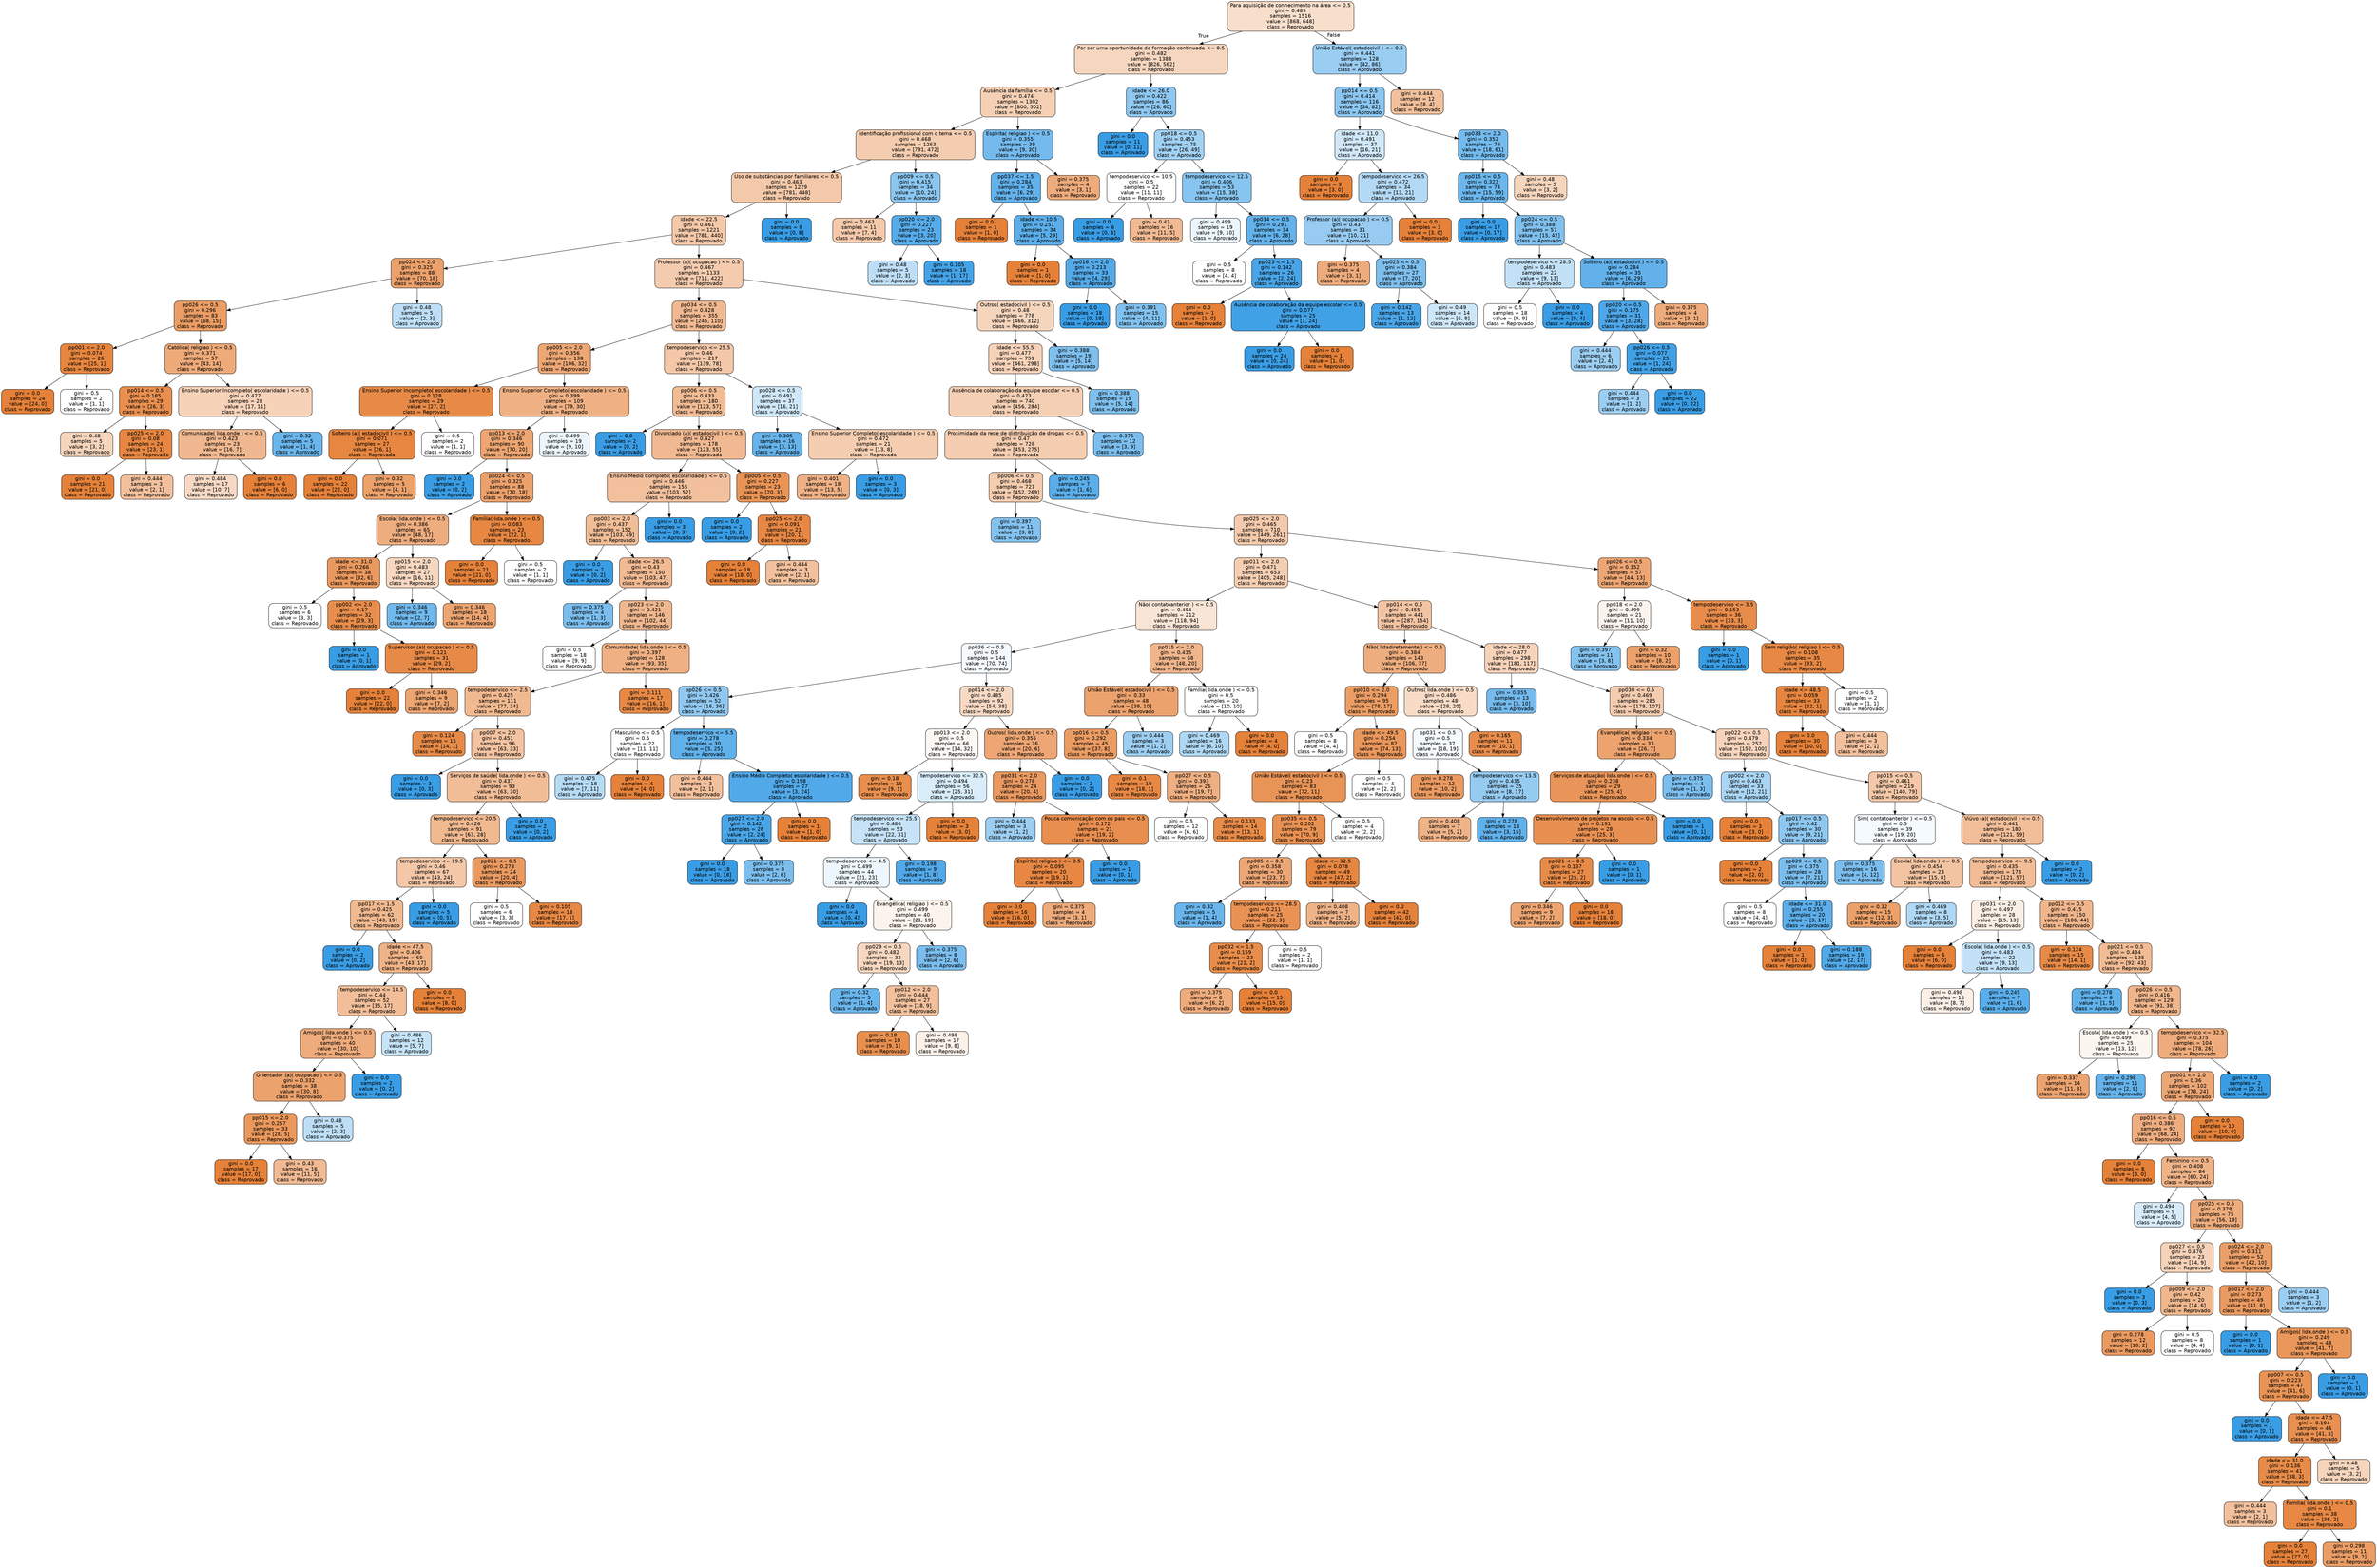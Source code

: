digraph Tree {
node [shape=box, style="filled, rounded", color="black", fontname=helvetica] ;
edge [fontname=helvetica] ;
0 [label="Para aquisição de conhecimento na área <= 0.5\ngini = 0.489\nsamples = 1516\nvalue = [868, 648]\nclass = Reprovado", fillcolor="#e5813941"] ;
1 [label="Por ser uma oportunidade de formação continuada <= 0.5\ngini = 0.482\nsamples = 1388\nvalue = [826, 562]\nclass = Reprovado", fillcolor="#e5813952"] ;
0 -> 1 [labeldistance=2.5, labelangle=45, headlabel="True"] ;
2 [label="Ausência da família <= 0.5\ngini = 0.474\nsamples = 1302\nvalue = [800, 502]\nclass = Reprovado", fillcolor="#e581395f"] ;
1 -> 2 ;
3 [label="Identificação profissional com o tema <= 0.5\ngini = 0.468\nsamples = 1263\nvalue = [791, 472]\nclass = Reprovado", fillcolor="#e5813967"] ;
2 -> 3 ;
4 [label="Uso de substâncias por familiares <= 0.5\ngini = 0.463\nsamples = 1229\nvalue = [781, 448]\nclass = Reprovado", fillcolor="#e581396d"] ;
3 -> 4 ;
5 [label="idade <= 22.5\ngini = 0.461\nsamples = 1221\nvalue = [781, 440]\nclass = Reprovado", fillcolor="#e581396f"] ;
4 -> 5 ;
6 [label="pp024 <= 2.0\ngini = 0.325\nsamples = 88\nvalue = [70, 18]\nclass = Reprovado", fillcolor="#e58139bd"] ;
5 -> 6 ;
7 [label="pp026 <= 0.5\ngini = 0.296\nsamples = 83\nvalue = [68, 15]\nclass = Reprovado", fillcolor="#e58139c7"] ;
6 -> 7 ;
8 [label="pp001 <= 2.0\ngini = 0.074\nsamples = 26\nvalue = [25, 1]\nclass = Reprovado", fillcolor="#e58139f5"] ;
7 -> 8 ;
9 [label="gini = 0.0\nsamples = 24\nvalue = [24, 0]\nclass = Reprovado", fillcolor="#e58139ff"] ;
8 -> 9 ;
10 [label="gini = 0.5\nsamples = 2\nvalue = [1, 1]\nclass = Reprovado", fillcolor="#e5813900"] ;
8 -> 10 ;
11 [label="Católica( religiao ) <= 0.5\ngini = 0.371\nsamples = 57\nvalue = [43, 14]\nclass = Reprovado", fillcolor="#e58139ac"] ;
7 -> 11 ;
12 [label="pp014 <= 0.5\ngini = 0.185\nsamples = 29\nvalue = [26, 3]\nclass = Reprovado", fillcolor="#e58139e2"] ;
11 -> 12 ;
13 [label="gini = 0.48\nsamples = 5\nvalue = [3, 2]\nclass = Reprovado", fillcolor="#e5813955"] ;
12 -> 13 ;
14 [label="pp025 <= 2.0\ngini = 0.08\nsamples = 24\nvalue = [23, 1]\nclass = Reprovado", fillcolor="#e58139f4"] ;
12 -> 14 ;
15 [label="gini = 0.0\nsamples = 21\nvalue = [21, 0]\nclass = Reprovado", fillcolor="#e58139ff"] ;
14 -> 15 ;
16 [label="gini = 0.444\nsamples = 3\nvalue = [2, 1]\nclass = Reprovado", fillcolor="#e581397f"] ;
14 -> 16 ;
17 [label="Ensino Superior Incompleto( escolaridade ) <= 0.5\ngini = 0.477\nsamples = 28\nvalue = [17, 11]\nclass = Reprovado", fillcolor="#e581395a"] ;
11 -> 17 ;
18 [label="Comunidade( lida.onde ) <= 0.5\ngini = 0.423\nsamples = 23\nvalue = [16, 7]\nclass = Reprovado", fillcolor="#e581398f"] ;
17 -> 18 ;
19 [label="gini = 0.484\nsamples = 17\nvalue = [10, 7]\nclass = Reprovado", fillcolor="#e581394d"] ;
18 -> 19 ;
20 [label="gini = 0.0\nsamples = 6\nvalue = [6, 0]\nclass = Reprovado", fillcolor="#e58139ff"] ;
18 -> 20 ;
21 [label="gini = 0.32\nsamples = 5\nvalue = [1, 4]\nclass = Aprovado", fillcolor="#399de5bf"] ;
17 -> 21 ;
22 [label="gini = 0.48\nsamples = 5\nvalue = [2, 3]\nclass = Aprovado", fillcolor="#399de555"] ;
6 -> 22 ;
23 [label="Professor (a)( ocupacao ) <= 0.5\ngini = 0.467\nsamples = 1133\nvalue = [711, 422]\nclass = Reprovado", fillcolor="#e5813968"] ;
5 -> 23 ;
24 [label="pp034 <= 0.5\ngini = 0.428\nsamples = 355\nvalue = [245, 110]\nclass = Reprovado", fillcolor="#e581398d"] ;
23 -> 24 ;
25 [label="pp005 <= 2.0\ngini = 0.356\nsamples = 138\nvalue = [106, 32]\nclass = Reprovado", fillcolor="#e58139b2"] ;
24 -> 25 ;
26 [label="Ensino Superior Incompleto( escolaridade ) <= 0.5\ngini = 0.128\nsamples = 29\nvalue = [27, 2]\nclass = Reprovado", fillcolor="#e58139ec"] ;
25 -> 26 ;
27 [label="Solteiro (a)( estadocivil ) <= 0.5\ngini = 0.071\nsamples = 27\nvalue = [26, 1]\nclass = Reprovado", fillcolor="#e58139f5"] ;
26 -> 27 ;
28 [label="gini = 0.0\nsamples = 22\nvalue = [22, 0]\nclass = Reprovado", fillcolor="#e58139ff"] ;
27 -> 28 ;
29 [label="gini = 0.32\nsamples = 5\nvalue = [4, 1]\nclass = Reprovado", fillcolor="#e58139bf"] ;
27 -> 29 ;
30 [label="gini = 0.5\nsamples = 2\nvalue = [1, 1]\nclass = Reprovado", fillcolor="#e5813900"] ;
26 -> 30 ;
31 [label="Ensino Superior Completo( escolaridade ) <= 0.5\ngini = 0.399\nsamples = 109\nvalue = [79, 30]\nclass = Reprovado", fillcolor="#e581399e"] ;
25 -> 31 ;
32 [label="pp013 <= 2.0\ngini = 0.346\nsamples = 90\nvalue = [70, 20]\nclass = Reprovado", fillcolor="#e58139b6"] ;
31 -> 32 ;
33 [label="gini = 0.0\nsamples = 2\nvalue = [0, 2]\nclass = Aprovado", fillcolor="#399de5ff"] ;
32 -> 33 ;
34 [label="pp024 <= 0.5\ngini = 0.325\nsamples = 88\nvalue = [70, 18]\nclass = Reprovado", fillcolor="#e58139bd"] ;
32 -> 34 ;
35 [label="Escola( lida.onde ) <= 0.5\ngini = 0.386\nsamples = 65\nvalue = [48, 17]\nclass = Reprovado", fillcolor="#e58139a5"] ;
34 -> 35 ;
36 [label="idade <= 31.0\ngini = 0.266\nsamples = 38\nvalue = [32, 6]\nclass = Reprovado", fillcolor="#e58139cf"] ;
35 -> 36 ;
37 [label="gini = 0.5\nsamples = 6\nvalue = [3, 3]\nclass = Reprovado", fillcolor="#e5813900"] ;
36 -> 37 ;
38 [label="pp002 <= 2.0\ngini = 0.17\nsamples = 32\nvalue = [29, 3]\nclass = Reprovado", fillcolor="#e58139e5"] ;
36 -> 38 ;
39 [label="gini = 0.0\nsamples = 1\nvalue = [0, 1]\nclass = Aprovado", fillcolor="#399de5ff"] ;
38 -> 39 ;
40 [label="Supervisor (a)( ocupacao ) <= 0.5\ngini = 0.121\nsamples = 31\nvalue = [29, 2]\nclass = Reprovado", fillcolor="#e58139ed"] ;
38 -> 40 ;
41 [label="gini = 0.0\nsamples = 22\nvalue = [22, 0]\nclass = Reprovado", fillcolor="#e58139ff"] ;
40 -> 41 ;
42 [label="gini = 0.346\nsamples = 9\nvalue = [7, 2]\nclass = Reprovado", fillcolor="#e58139b6"] ;
40 -> 42 ;
43 [label="pp015 <= 2.0\ngini = 0.483\nsamples = 27\nvalue = [16, 11]\nclass = Reprovado", fillcolor="#e5813950"] ;
35 -> 43 ;
44 [label="gini = 0.346\nsamples = 9\nvalue = [2, 7]\nclass = Aprovado", fillcolor="#399de5b6"] ;
43 -> 44 ;
45 [label="gini = 0.346\nsamples = 18\nvalue = [14, 4]\nclass = Reprovado", fillcolor="#e58139b6"] ;
43 -> 45 ;
46 [label="Família( lida.onde ) <= 0.5\ngini = 0.083\nsamples = 23\nvalue = [22, 1]\nclass = Reprovado", fillcolor="#e58139f3"] ;
34 -> 46 ;
47 [label="gini = 0.0\nsamples = 21\nvalue = [21, 0]\nclass = Reprovado", fillcolor="#e58139ff"] ;
46 -> 47 ;
48 [label="gini = 0.5\nsamples = 2\nvalue = [1, 1]\nclass = Reprovado", fillcolor="#e5813900"] ;
46 -> 48 ;
49 [label="gini = 0.499\nsamples = 19\nvalue = [9, 10]\nclass = Aprovado", fillcolor="#399de519"] ;
31 -> 49 ;
50 [label="tempodeservico <= 25.5\ngini = 0.46\nsamples = 217\nvalue = [139, 78]\nclass = Reprovado", fillcolor="#e5813970"] ;
24 -> 50 ;
51 [label="pp006 <= 0.5\ngini = 0.433\nsamples = 180\nvalue = [123, 57]\nclass = Reprovado", fillcolor="#e5813989"] ;
50 -> 51 ;
52 [label="gini = 0.0\nsamples = 2\nvalue = [0, 2]\nclass = Aprovado", fillcolor="#399de5ff"] ;
51 -> 52 ;
53 [label="Divorciado (a)( estadocivil ) <= 0.5\ngini = 0.427\nsamples = 178\nvalue = [123, 55]\nclass = Reprovado", fillcolor="#e581398d"] ;
51 -> 53 ;
54 [label="Ensino Médio Completo( escolaridade ) <= 0.5\ngini = 0.446\nsamples = 155\nvalue = [103, 52]\nclass = Reprovado", fillcolor="#e581397e"] ;
53 -> 54 ;
55 [label="pp003 <= 2.0\ngini = 0.437\nsamples = 152\nvalue = [103, 49]\nclass = Reprovado", fillcolor="#e5813986"] ;
54 -> 55 ;
56 [label="gini = 0.0\nsamples = 2\nvalue = [0, 2]\nclass = Aprovado", fillcolor="#399de5ff"] ;
55 -> 56 ;
57 [label="idade <= 26.5\ngini = 0.43\nsamples = 150\nvalue = [103, 47]\nclass = Reprovado", fillcolor="#e581398b"] ;
55 -> 57 ;
58 [label="gini = 0.375\nsamples = 4\nvalue = [1, 3]\nclass = Aprovado", fillcolor="#399de5aa"] ;
57 -> 58 ;
59 [label="pp023 <= 2.0\ngini = 0.421\nsamples = 146\nvalue = [102, 44]\nclass = Reprovado", fillcolor="#e5813991"] ;
57 -> 59 ;
60 [label="gini = 0.5\nsamples = 18\nvalue = [9, 9]\nclass = Reprovado", fillcolor="#e5813900"] ;
59 -> 60 ;
61 [label="Comunidade( lida.onde ) <= 0.5\ngini = 0.397\nsamples = 128\nvalue = [93, 35]\nclass = Reprovado", fillcolor="#e581399f"] ;
59 -> 61 ;
62 [label="tempodeservico <= 2.5\ngini = 0.425\nsamples = 111\nvalue = [77, 34]\nclass = Reprovado", fillcolor="#e581398e"] ;
61 -> 62 ;
63 [label="gini = 0.124\nsamples = 15\nvalue = [14, 1]\nclass = Reprovado", fillcolor="#e58139ed"] ;
62 -> 63 ;
64 [label="pp007 <= 2.0\ngini = 0.451\nsamples = 96\nvalue = [63, 33]\nclass = Reprovado", fillcolor="#e5813979"] ;
62 -> 64 ;
65 [label="gini = 0.0\nsamples = 3\nvalue = [0, 3]\nclass = Aprovado", fillcolor="#399de5ff"] ;
64 -> 65 ;
66 [label="Serviços de saúde( lida.onde ) <= 0.5\ngini = 0.437\nsamples = 93\nvalue = [63, 30]\nclass = Reprovado", fillcolor="#e5813986"] ;
64 -> 66 ;
67 [label="tempodeservico <= 20.5\ngini = 0.426\nsamples = 91\nvalue = [63, 28]\nclass = Reprovado", fillcolor="#e581398e"] ;
66 -> 67 ;
68 [label="tempodeservico <= 19.5\ngini = 0.46\nsamples = 67\nvalue = [43, 24]\nclass = Reprovado", fillcolor="#e5813971"] ;
67 -> 68 ;
69 [label="pp017 <= 1.5\ngini = 0.425\nsamples = 62\nvalue = [43, 19]\nclass = Reprovado", fillcolor="#e581398e"] ;
68 -> 69 ;
70 [label="gini = 0.0\nsamples = 2\nvalue = [0, 2]\nclass = Aprovado", fillcolor="#399de5ff"] ;
69 -> 70 ;
71 [label="idade <= 47.5\ngini = 0.406\nsamples = 60\nvalue = [43, 17]\nclass = Reprovado", fillcolor="#e581399a"] ;
69 -> 71 ;
72 [label="tempodeservico <= 14.5\ngini = 0.44\nsamples = 52\nvalue = [35, 17]\nclass = Reprovado", fillcolor="#e5813983"] ;
71 -> 72 ;
73 [label="Amigos( lida.onde ) <= 0.5\ngini = 0.375\nsamples = 40\nvalue = [30, 10]\nclass = Reprovado", fillcolor="#e58139aa"] ;
72 -> 73 ;
74 [label="Orientador (a)( ocupacao ) <= 0.5\ngini = 0.332\nsamples = 38\nvalue = [30, 8]\nclass = Reprovado", fillcolor="#e58139bb"] ;
73 -> 74 ;
75 [label="pp015 <= 2.0\ngini = 0.257\nsamples = 33\nvalue = [28, 5]\nclass = Reprovado", fillcolor="#e58139d1"] ;
74 -> 75 ;
76 [label="gini = 0.0\nsamples = 17\nvalue = [17, 0]\nclass = Reprovado", fillcolor="#e58139ff"] ;
75 -> 76 ;
77 [label="gini = 0.43\nsamples = 16\nvalue = [11, 5]\nclass = Reprovado", fillcolor="#e581398b"] ;
75 -> 77 ;
78 [label="gini = 0.48\nsamples = 5\nvalue = [2, 3]\nclass = Aprovado", fillcolor="#399de555"] ;
74 -> 78 ;
79 [label="gini = 0.0\nsamples = 2\nvalue = [0, 2]\nclass = Aprovado", fillcolor="#399de5ff"] ;
73 -> 79 ;
80 [label="gini = 0.486\nsamples = 12\nvalue = [5, 7]\nclass = Aprovado", fillcolor="#399de549"] ;
72 -> 80 ;
81 [label="gini = 0.0\nsamples = 8\nvalue = [8, 0]\nclass = Reprovado", fillcolor="#e58139ff"] ;
71 -> 81 ;
82 [label="gini = 0.0\nsamples = 5\nvalue = [0, 5]\nclass = Aprovado", fillcolor="#399de5ff"] ;
68 -> 82 ;
83 [label="pp021 <= 0.5\ngini = 0.278\nsamples = 24\nvalue = [20, 4]\nclass = Reprovado", fillcolor="#e58139cc"] ;
67 -> 83 ;
84 [label="gini = 0.5\nsamples = 6\nvalue = [3, 3]\nclass = Reprovado", fillcolor="#e5813900"] ;
83 -> 84 ;
85 [label="gini = 0.105\nsamples = 18\nvalue = [17, 1]\nclass = Reprovado", fillcolor="#e58139f0"] ;
83 -> 85 ;
86 [label="gini = 0.0\nsamples = 2\nvalue = [0, 2]\nclass = Aprovado", fillcolor="#399de5ff"] ;
66 -> 86 ;
87 [label="gini = 0.111\nsamples = 17\nvalue = [16, 1]\nclass = Reprovado", fillcolor="#e58139ef"] ;
61 -> 87 ;
88 [label="gini = 0.0\nsamples = 3\nvalue = [0, 3]\nclass = Aprovado", fillcolor="#399de5ff"] ;
54 -> 88 ;
89 [label="pp005 <= 0.5\ngini = 0.227\nsamples = 23\nvalue = [20, 3]\nclass = Reprovado", fillcolor="#e58139d9"] ;
53 -> 89 ;
90 [label="gini = 0.0\nsamples = 2\nvalue = [0, 2]\nclass = Aprovado", fillcolor="#399de5ff"] ;
89 -> 90 ;
91 [label="pp025 <= 2.0\ngini = 0.091\nsamples = 21\nvalue = [20, 1]\nclass = Reprovado", fillcolor="#e58139f2"] ;
89 -> 91 ;
92 [label="gini = 0.0\nsamples = 18\nvalue = [18, 0]\nclass = Reprovado", fillcolor="#e58139ff"] ;
91 -> 92 ;
93 [label="gini = 0.444\nsamples = 3\nvalue = [2, 1]\nclass = Reprovado", fillcolor="#e581397f"] ;
91 -> 93 ;
94 [label="pp028 <= 0.5\ngini = 0.491\nsamples = 37\nvalue = [16, 21]\nclass = Aprovado", fillcolor="#399de53d"] ;
50 -> 94 ;
95 [label="gini = 0.305\nsamples = 16\nvalue = [3, 13]\nclass = Aprovado", fillcolor="#399de5c4"] ;
94 -> 95 ;
96 [label="Ensino Superior Completo( escolaridade ) <= 0.5\ngini = 0.472\nsamples = 21\nvalue = [13, 8]\nclass = Reprovado", fillcolor="#e5813962"] ;
94 -> 96 ;
97 [label="gini = 0.401\nsamples = 18\nvalue = [13, 5]\nclass = Reprovado", fillcolor="#e581399d"] ;
96 -> 97 ;
98 [label="gini = 0.0\nsamples = 3\nvalue = [0, 3]\nclass = Aprovado", fillcolor="#399de5ff"] ;
96 -> 98 ;
99 [label="Outros( estadocivil ) <= 0.5\ngini = 0.48\nsamples = 778\nvalue = [466, 312]\nclass = Reprovado", fillcolor="#e5813954"] ;
23 -> 99 ;
100 [label="idade <= 55.5\ngini = 0.477\nsamples = 759\nvalue = [461, 298]\nclass = Reprovado", fillcolor="#e581395a"] ;
99 -> 100 ;
101 [label="Ausência de colaboração da equipe escolar <= 0.5\ngini = 0.473\nsamples = 740\nvalue = [456, 284]\nclass = Reprovado", fillcolor="#e5813960"] ;
100 -> 101 ;
102 [label="Proximidade da rede de distribuição de drogas <= 0.5\ngini = 0.47\nsamples = 728\nvalue = [453, 275]\nclass = Reprovado", fillcolor="#e5813964"] ;
101 -> 102 ;
103 [label="pp006 <= 0.5\ngini = 0.468\nsamples = 721\nvalue = [452, 269]\nclass = Reprovado", fillcolor="#e5813967"] ;
102 -> 103 ;
104 [label="gini = 0.397\nsamples = 11\nvalue = [3, 8]\nclass = Aprovado", fillcolor="#399de59f"] ;
103 -> 104 ;
105 [label="pp025 <= 2.0\ngini = 0.465\nsamples = 710\nvalue = [449, 261]\nclass = Reprovado", fillcolor="#e581396b"] ;
103 -> 105 ;
106 [label="pp011 <= 2.0\ngini = 0.471\nsamples = 653\nvalue = [405, 248]\nclass = Reprovado", fillcolor="#e5813963"] ;
105 -> 106 ;
107 [label="Não( contatoanterior ) <= 0.5\ngini = 0.494\nsamples = 212\nvalue = [118, 94]\nclass = Reprovado", fillcolor="#e5813934"] ;
106 -> 107 ;
108 [label="pp036 <= 0.5\ngini = 0.5\nsamples = 144\nvalue = [70, 74]\nclass = Aprovado", fillcolor="#399de50e"] ;
107 -> 108 ;
109 [label="pp026 <= 0.5\ngini = 0.426\nsamples = 52\nvalue = [16, 36]\nclass = Aprovado", fillcolor="#399de58e"] ;
108 -> 109 ;
110 [label="Masculino <= 0.5\ngini = 0.5\nsamples = 22\nvalue = [11, 11]\nclass = Reprovado", fillcolor="#e5813900"] ;
109 -> 110 ;
111 [label="gini = 0.475\nsamples = 18\nvalue = [7, 11]\nclass = Aprovado", fillcolor="#399de55d"] ;
110 -> 111 ;
112 [label="gini = 0.0\nsamples = 4\nvalue = [4, 0]\nclass = Reprovado", fillcolor="#e58139ff"] ;
110 -> 112 ;
113 [label="tempodeservico <= 5.5\ngini = 0.278\nsamples = 30\nvalue = [5, 25]\nclass = Aprovado", fillcolor="#399de5cc"] ;
109 -> 113 ;
114 [label="gini = 0.444\nsamples = 3\nvalue = [2, 1]\nclass = Reprovado", fillcolor="#e581397f"] ;
113 -> 114 ;
115 [label="Ensino Médio Completo( escolaridade ) <= 0.5\ngini = 0.198\nsamples = 27\nvalue = [3, 24]\nclass = Aprovado", fillcolor="#399de5df"] ;
113 -> 115 ;
116 [label="pp027 <= 2.0\ngini = 0.142\nsamples = 26\nvalue = [2, 24]\nclass = Aprovado", fillcolor="#399de5ea"] ;
115 -> 116 ;
117 [label="gini = 0.0\nsamples = 18\nvalue = [0, 18]\nclass = Aprovado", fillcolor="#399de5ff"] ;
116 -> 117 ;
118 [label="gini = 0.375\nsamples = 8\nvalue = [2, 6]\nclass = Aprovado", fillcolor="#399de5aa"] ;
116 -> 118 ;
119 [label="gini = 0.0\nsamples = 1\nvalue = [1, 0]\nclass = Reprovado", fillcolor="#e58139ff"] ;
115 -> 119 ;
120 [label="pp014 <= 2.0\ngini = 0.485\nsamples = 92\nvalue = [54, 38]\nclass = Reprovado", fillcolor="#e581394c"] ;
108 -> 120 ;
121 [label="pp013 <= 2.0\ngini = 0.5\nsamples = 66\nvalue = [34, 32]\nclass = Reprovado", fillcolor="#e581390f"] ;
120 -> 121 ;
122 [label="gini = 0.18\nsamples = 10\nvalue = [9, 1]\nclass = Reprovado", fillcolor="#e58139e3"] ;
121 -> 122 ;
123 [label="tempodeservico <= 32.5\ngini = 0.494\nsamples = 56\nvalue = [25, 31]\nclass = Aprovado", fillcolor="#399de531"] ;
121 -> 123 ;
124 [label="tempodeservico <= 25.5\ngini = 0.486\nsamples = 53\nvalue = [22, 31]\nclass = Aprovado", fillcolor="#399de54a"] ;
123 -> 124 ;
125 [label="tempodeservico <= 4.5\ngini = 0.499\nsamples = 44\nvalue = [21, 23]\nclass = Aprovado", fillcolor="#399de516"] ;
124 -> 125 ;
126 [label="gini = 0.0\nsamples = 4\nvalue = [0, 4]\nclass = Aprovado", fillcolor="#399de5ff"] ;
125 -> 126 ;
127 [label="Evangélica( religiao ) <= 0.5\ngini = 0.499\nsamples = 40\nvalue = [21, 19]\nclass = Reprovado", fillcolor="#e5813918"] ;
125 -> 127 ;
128 [label="pp029 <= 0.5\ngini = 0.482\nsamples = 32\nvalue = [19, 13]\nclass = Reprovado", fillcolor="#e5813951"] ;
127 -> 128 ;
129 [label="gini = 0.32\nsamples = 5\nvalue = [1, 4]\nclass = Aprovado", fillcolor="#399de5bf"] ;
128 -> 129 ;
130 [label="pp012 <= 2.0\ngini = 0.444\nsamples = 27\nvalue = [18, 9]\nclass = Reprovado", fillcolor="#e581397f"] ;
128 -> 130 ;
131 [label="gini = 0.18\nsamples = 10\nvalue = [9, 1]\nclass = Reprovado", fillcolor="#e58139e3"] ;
130 -> 131 ;
132 [label="gini = 0.498\nsamples = 17\nvalue = [9, 8]\nclass = Reprovado", fillcolor="#e581391c"] ;
130 -> 132 ;
133 [label="gini = 0.375\nsamples = 8\nvalue = [2, 6]\nclass = Aprovado", fillcolor="#399de5aa"] ;
127 -> 133 ;
134 [label="gini = 0.198\nsamples = 9\nvalue = [1, 8]\nclass = Aprovado", fillcolor="#399de5df"] ;
124 -> 134 ;
135 [label="gini = 0.0\nsamples = 3\nvalue = [3, 0]\nclass = Reprovado", fillcolor="#e58139ff"] ;
123 -> 135 ;
136 [label="Outros( lida.onde ) <= 0.5\ngini = 0.355\nsamples = 26\nvalue = [20, 6]\nclass = Reprovado", fillcolor="#e58139b3"] ;
120 -> 136 ;
137 [label="pp031 <= 2.0\ngini = 0.278\nsamples = 24\nvalue = [20, 4]\nclass = Reprovado", fillcolor="#e58139cc"] ;
136 -> 137 ;
138 [label="gini = 0.444\nsamples = 3\nvalue = [1, 2]\nclass = Aprovado", fillcolor="#399de57f"] ;
137 -> 138 ;
139 [label="Pouca comunicação com os pais <= 0.5\ngini = 0.172\nsamples = 21\nvalue = [19, 2]\nclass = Reprovado", fillcolor="#e58139e4"] ;
137 -> 139 ;
140 [label="Espírita( religiao ) <= 0.5\ngini = 0.095\nsamples = 20\nvalue = [19, 1]\nclass = Reprovado", fillcolor="#e58139f2"] ;
139 -> 140 ;
141 [label="gini = 0.0\nsamples = 16\nvalue = [16, 0]\nclass = Reprovado", fillcolor="#e58139ff"] ;
140 -> 141 ;
142 [label="gini = 0.375\nsamples = 4\nvalue = [3, 1]\nclass = Reprovado", fillcolor="#e58139aa"] ;
140 -> 142 ;
143 [label="gini = 0.0\nsamples = 1\nvalue = [0, 1]\nclass = Aprovado", fillcolor="#399de5ff"] ;
139 -> 143 ;
144 [label="gini = 0.0\nsamples = 2\nvalue = [0, 2]\nclass = Aprovado", fillcolor="#399de5ff"] ;
136 -> 144 ;
145 [label="pp015 <= 2.0\ngini = 0.415\nsamples = 68\nvalue = [48, 20]\nclass = Reprovado", fillcolor="#e5813995"] ;
107 -> 145 ;
146 [label="União Estável( estadocivil ) <= 0.5\ngini = 0.33\nsamples = 48\nvalue = [38, 10]\nclass = Reprovado", fillcolor="#e58139bc"] ;
145 -> 146 ;
147 [label="pp016 <= 0.5\ngini = 0.292\nsamples = 45\nvalue = [37, 8]\nclass = Reprovado", fillcolor="#e58139c8"] ;
146 -> 147 ;
148 [label="gini = 0.1\nsamples = 19\nvalue = [18, 1]\nclass = Reprovado", fillcolor="#e58139f1"] ;
147 -> 148 ;
149 [label="pp027 <= 0.5\ngini = 0.393\nsamples = 26\nvalue = [19, 7]\nclass = Reprovado", fillcolor="#e58139a1"] ;
147 -> 149 ;
150 [label="gini = 0.5\nsamples = 12\nvalue = [6, 6]\nclass = Reprovado", fillcolor="#e5813900"] ;
149 -> 150 ;
151 [label="gini = 0.133\nsamples = 14\nvalue = [13, 1]\nclass = Reprovado", fillcolor="#e58139eb"] ;
149 -> 151 ;
152 [label="gini = 0.444\nsamples = 3\nvalue = [1, 2]\nclass = Aprovado", fillcolor="#399de57f"] ;
146 -> 152 ;
153 [label="Família( lida.onde ) <= 0.5\ngini = 0.5\nsamples = 20\nvalue = [10, 10]\nclass = Reprovado", fillcolor="#e5813900"] ;
145 -> 153 ;
154 [label="gini = 0.469\nsamples = 16\nvalue = [6, 10]\nclass = Aprovado", fillcolor="#399de566"] ;
153 -> 154 ;
155 [label="gini = 0.0\nsamples = 4\nvalue = [4, 0]\nclass = Reprovado", fillcolor="#e58139ff"] ;
153 -> 155 ;
156 [label="pp014 <= 0.5\ngini = 0.455\nsamples = 441\nvalue = [287, 154]\nclass = Reprovado", fillcolor="#e5813976"] ;
106 -> 156 ;
157 [label="Não( lidadiretamente ) <= 0.5\ngini = 0.384\nsamples = 143\nvalue = [106, 37]\nclass = Reprovado", fillcolor="#e58139a6"] ;
156 -> 157 ;
158 [label="pp010 <= 2.0\ngini = 0.294\nsamples = 95\nvalue = [78, 17]\nclass = Reprovado", fillcolor="#e58139c7"] ;
157 -> 158 ;
159 [label="gini = 0.5\nsamples = 8\nvalue = [4, 4]\nclass = Reprovado", fillcolor="#e5813900"] ;
158 -> 159 ;
160 [label="idade <= 49.5\ngini = 0.254\nsamples = 87\nvalue = [74, 13]\nclass = Reprovado", fillcolor="#e58139d2"] ;
158 -> 160 ;
161 [label="União Estável( estadocivil ) <= 0.5\ngini = 0.23\nsamples = 83\nvalue = [72, 11]\nclass = Reprovado", fillcolor="#e58139d8"] ;
160 -> 161 ;
162 [label="pp035 <= 0.5\ngini = 0.202\nsamples = 79\nvalue = [70, 9]\nclass = Reprovado", fillcolor="#e58139de"] ;
161 -> 162 ;
163 [label="pp005 <= 0.5\ngini = 0.358\nsamples = 30\nvalue = [23, 7]\nclass = Reprovado", fillcolor="#e58139b1"] ;
162 -> 163 ;
164 [label="gini = 0.32\nsamples = 5\nvalue = [1, 4]\nclass = Aprovado", fillcolor="#399de5bf"] ;
163 -> 164 ;
165 [label="tempodeservico <= 28.5\ngini = 0.211\nsamples = 25\nvalue = [22, 3]\nclass = Reprovado", fillcolor="#e58139dc"] ;
163 -> 165 ;
166 [label="pp032 <= 1.5\ngini = 0.159\nsamples = 23\nvalue = [21, 2]\nclass = Reprovado", fillcolor="#e58139e7"] ;
165 -> 166 ;
167 [label="gini = 0.375\nsamples = 8\nvalue = [6, 2]\nclass = Reprovado", fillcolor="#e58139aa"] ;
166 -> 167 ;
168 [label="gini = 0.0\nsamples = 15\nvalue = [15, 0]\nclass = Reprovado", fillcolor="#e58139ff"] ;
166 -> 168 ;
169 [label="gini = 0.5\nsamples = 2\nvalue = [1, 1]\nclass = Reprovado", fillcolor="#e5813900"] ;
165 -> 169 ;
170 [label="idade <= 32.5\ngini = 0.078\nsamples = 49\nvalue = [47, 2]\nclass = Reprovado", fillcolor="#e58139f4"] ;
162 -> 170 ;
171 [label="gini = 0.408\nsamples = 7\nvalue = [5, 2]\nclass = Reprovado", fillcolor="#e5813999"] ;
170 -> 171 ;
172 [label="gini = 0.0\nsamples = 42\nvalue = [42, 0]\nclass = Reprovado", fillcolor="#e58139ff"] ;
170 -> 172 ;
173 [label="gini = 0.5\nsamples = 4\nvalue = [2, 2]\nclass = Reprovado", fillcolor="#e5813900"] ;
161 -> 173 ;
174 [label="gini = 0.5\nsamples = 4\nvalue = [2, 2]\nclass = Reprovado", fillcolor="#e5813900"] ;
160 -> 174 ;
175 [label="Outros( lida.onde ) <= 0.5\ngini = 0.486\nsamples = 48\nvalue = [28, 20]\nclass = Reprovado", fillcolor="#e5813949"] ;
157 -> 175 ;
176 [label="pp031 <= 0.5\ngini = 0.5\nsamples = 37\nvalue = [18, 19]\nclass = Aprovado", fillcolor="#399de50d"] ;
175 -> 176 ;
177 [label="gini = 0.278\nsamples = 12\nvalue = [10, 2]\nclass = Reprovado", fillcolor="#e58139cc"] ;
176 -> 177 ;
178 [label="tempodeservico <= 13.5\ngini = 0.435\nsamples = 25\nvalue = [8, 17]\nclass = Aprovado", fillcolor="#399de587"] ;
176 -> 178 ;
179 [label="gini = 0.408\nsamples = 7\nvalue = [5, 2]\nclass = Reprovado", fillcolor="#e5813999"] ;
178 -> 179 ;
180 [label="gini = 0.278\nsamples = 18\nvalue = [3, 15]\nclass = Aprovado", fillcolor="#399de5cc"] ;
178 -> 180 ;
181 [label="gini = 0.165\nsamples = 11\nvalue = [10, 1]\nclass = Reprovado", fillcolor="#e58139e6"] ;
175 -> 181 ;
182 [label="idade <= 28.0\ngini = 0.477\nsamples = 298\nvalue = [181, 117]\nclass = Reprovado", fillcolor="#e581395a"] ;
156 -> 182 ;
183 [label="gini = 0.355\nsamples = 13\nvalue = [3, 10]\nclass = Aprovado", fillcolor="#399de5b3"] ;
182 -> 183 ;
184 [label="pp030 <= 0.5\ngini = 0.469\nsamples = 285\nvalue = [178, 107]\nclass = Reprovado", fillcolor="#e5813966"] ;
182 -> 184 ;
185 [label="Evangélica( religiao ) <= 0.5\ngini = 0.334\nsamples = 33\nvalue = [26, 7]\nclass = Reprovado", fillcolor="#e58139ba"] ;
184 -> 185 ;
186 [label="Serviços de atuação( lida.onde ) <= 0.5\ngini = 0.238\nsamples = 29\nvalue = [25, 4]\nclass = Reprovado", fillcolor="#e58139d6"] ;
185 -> 186 ;
187 [label="Desenvolvimento de projetos na escola <= 0.5\ngini = 0.191\nsamples = 28\nvalue = [25, 3]\nclass = Reprovado", fillcolor="#e58139e0"] ;
186 -> 187 ;
188 [label="pp021 <= 0.5\ngini = 0.137\nsamples = 27\nvalue = [25, 2]\nclass = Reprovado", fillcolor="#e58139eb"] ;
187 -> 188 ;
189 [label="gini = 0.346\nsamples = 9\nvalue = [7, 2]\nclass = Reprovado", fillcolor="#e58139b6"] ;
188 -> 189 ;
190 [label="gini = 0.0\nsamples = 18\nvalue = [18, 0]\nclass = Reprovado", fillcolor="#e58139ff"] ;
188 -> 190 ;
191 [label="gini = 0.0\nsamples = 1\nvalue = [0, 1]\nclass = Aprovado", fillcolor="#399de5ff"] ;
187 -> 191 ;
192 [label="gini = 0.0\nsamples = 1\nvalue = [0, 1]\nclass = Aprovado", fillcolor="#399de5ff"] ;
186 -> 192 ;
193 [label="gini = 0.375\nsamples = 4\nvalue = [1, 3]\nclass = Aprovado", fillcolor="#399de5aa"] ;
185 -> 193 ;
194 [label="pp022 <= 0.5\ngini = 0.479\nsamples = 252\nvalue = [152, 100]\nclass = Reprovado", fillcolor="#e5813957"] ;
184 -> 194 ;
195 [label="pp002 <= 2.0\ngini = 0.463\nsamples = 33\nvalue = [12, 21]\nclass = Aprovado", fillcolor="#399de56d"] ;
194 -> 195 ;
196 [label="gini = 0.0\nsamples = 3\nvalue = [3, 0]\nclass = Reprovado", fillcolor="#e58139ff"] ;
195 -> 196 ;
197 [label="pp017 <= 0.5\ngini = 0.42\nsamples = 30\nvalue = [9, 21]\nclass = Aprovado", fillcolor="#399de592"] ;
195 -> 197 ;
198 [label="gini = 0.0\nsamples = 2\nvalue = [2, 0]\nclass = Reprovado", fillcolor="#e58139ff"] ;
197 -> 198 ;
199 [label="pp029 <= 0.5\ngini = 0.375\nsamples = 28\nvalue = [7, 21]\nclass = Aprovado", fillcolor="#399de5aa"] ;
197 -> 199 ;
200 [label="gini = 0.5\nsamples = 8\nvalue = [4, 4]\nclass = Reprovado", fillcolor="#e5813900"] ;
199 -> 200 ;
201 [label="idade <= 31.0\ngini = 0.255\nsamples = 20\nvalue = [3, 17]\nclass = Aprovado", fillcolor="#399de5d2"] ;
199 -> 201 ;
202 [label="gini = 0.0\nsamples = 1\nvalue = [1, 0]\nclass = Reprovado", fillcolor="#e58139ff"] ;
201 -> 202 ;
203 [label="gini = 0.188\nsamples = 19\nvalue = [2, 17]\nclass = Aprovado", fillcolor="#399de5e1"] ;
201 -> 203 ;
204 [label="pp015 <= 0.5\ngini = 0.461\nsamples = 219\nvalue = [140, 79]\nclass = Reprovado", fillcolor="#e581396f"] ;
194 -> 204 ;
205 [label="Sim( contatoanterior ) <= 0.5\ngini = 0.5\nsamples = 39\nvalue = [19, 20]\nclass = Aprovado", fillcolor="#399de50d"] ;
204 -> 205 ;
206 [label="gini = 0.375\nsamples = 16\nvalue = [4, 12]\nclass = Aprovado", fillcolor="#399de5aa"] ;
205 -> 206 ;
207 [label="Escola( lida.onde ) <= 0.5\ngini = 0.454\nsamples = 23\nvalue = [15, 8]\nclass = Reprovado", fillcolor="#e5813977"] ;
205 -> 207 ;
208 [label="gini = 0.32\nsamples = 15\nvalue = [12, 3]\nclass = Reprovado", fillcolor="#e58139bf"] ;
207 -> 208 ;
209 [label="gini = 0.469\nsamples = 8\nvalue = [3, 5]\nclass = Aprovado", fillcolor="#399de566"] ;
207 -> 209 ;
210 [label="Viúvo (a)( estadocivil ) <= 0.5\ngini = 0.441\nsamples = 180\nvalue = [121, 59]\nclass = Reprovado", fillcolor="#e5813983"] ;
204 -> 210 ;
211 [label="tempodeservico <= 9.5\ngini = 0.435\nsamples = 178\nvalue = [121, 57]\nclass = Reprovado", fillcolor="#e5813987"] ;
210 -> 211 ;
212 [label="pp031 <= 2.0\ngini = 0.497\nsamples = 28\nvalue = [15, 13]\nclass = Reprovado", fillcolor="#e5813922"] ;
211 -> 212 ;
213 [label="gini = 0.0\nsamples = 6\nvalue = [6, 0]\nclass = Reprovado", fillcolor="#e58139ff"] ;
212 -> 213 ;
214 [label="Escola( lida.onde ) <= 0.5\ngini = 0.483\nsamples = 22\nvalue = [9, 13]\nclass = Aprovado", fillcolor="#399de54e"] ;
212 -> 214 ;
215 [label="gini = 0.498\nsamples = 15\nvalue = [8, 7]\nclass = Reprovado", fillcolor="#e5813920"] ;
214 -> 215 ;
216 [label="gini = 0.245\nsamples = 7\nvalue = [1, 6]\nclass = Aprovado", fillcolor="#399de5d4"] ;
214 -> 216 ;
217 [label="pp012 <= 0.5\ngini = 0.415\nsamples = 150\nvalue = [106, 44]\nclass = Reprovado", fillcolor="#e5813995"] ;
211 -> 217 ;
218 [label="gini = 0.124\nsamples = 15\nvalue = [14, 1]\nclass = Reprovado", fillcolor="#e58139ed"] ;
217 -> 218 ;
219 [label="pp021 <= 0.5\ngini = 0.434\nsamples = 135\nvalue = [92, 43]\nclass = Reprovado", fillcolor="#e5813988"] ;
217 -> 219 ;
220 [label="gini = 0.278\nsamples = 6\nvalue = [1, 5]\nclass = Aprovado", fillcolor="#399de5cc"] ;
219 -> 220 ;
221 [label="pp026 <= 0.5\ngini = 0.416\nsamples = 129\nvalue = [91, 38]\nclass = Reprovado", fillcolor="#e5813995"] ;
219 -> 221 ;
222 [label="Escola( lida.onde ) <= 0.5\ngini = 0.499\nsamples = 25\nvalue = [13, 12]\nclass = Reprovado", fillcolor="#e5813914"] ;
221 -> 222 ;
223 [label="gini = 0.337\nsamples = 14\nvalue = [11, 3]\nclass = Reprovado", fillcolor="#e58139b9"] ;
222 -> 223 ;
224 [label="gini = 0.298\nsamples = 11\nvalue = [2, 9]\nclass = Aprovado", fillcolor="#399de5c6"] ;
222 -> 224 ;
225 [label="tempodeservico <= 32.5\ngini = 0.375\nsamples = 104\nvalue = [78, 26]\nclass = Reprovado", fillcolor="#e58139aa"] ;
221 -> 225 ;
226 [label="pp001 <= 2.0\ngini = 0.36\nsamples = 102\nvalue = [78, 24]\nclass = Reprovado", fillcolor="#e58139b1"] ;
225 -> 226 ;
227 [label="pp016 <= 0.5\ngini = 0.386\nsamples = 92\nvalue = [68, 24]\nclass = Reprovado", fillcolor="#e58139a5"] ;
226 -> 227 ;
228 [label="gini = 0.0\nsamples = 8\nvalue = [8, 0]\nclass = Reprovado", fillcolor="#e58139ff"] ;
227 -> 228 ;
229 [label="Feminino <= 0.5\ngini = 0.408\nsamples = 84\nvalue = [60, 24]\nclass = Reprovado", fillcolor="#e5813999"] ;
227 -> 229 ;
230 [label="gini = 0.494\nsamples = 9\nvalue = [4, 5]\nclass = Aprovado", fillcolor="#399de533"] ;
229 -> 230 ;
231 [label="pp025 <= 0.5\ngini = 0.378\nsamples = 75\nvalue = [56, 19]\nclass = Reprovado", fillcolor="#e58139a8"] ;
229 -> 231 ;
232 [label="pp027 <= 0.5\ngini = 0.476\nsamples = 23\nvalue = [14, 9]\nclass = Reprovado", fillcolor="#e581395b"] ;
231 -> 232 ;
233 [label="gini = 0.0\nsamples = 3\nvalue = [0, 3]\nclass = Aprovado", fillcolor="#399de5ff"] ;
232 -> 233 ;
234 [label="pp009 <= 2.0\ngini = 0.42\nsamples = 20\nvalue = [14, 6]\nclass = Reprovado", fillcolor="#e5813992"] ;
232 -> 234 ;
235 [label="gini = 0.278\nsamples = 12\nvalue = [10, 2]\nclass = Reprovado", fillcolor="#e58139cc"] ;
234 -> 235 ;
236 [label="gini = 0.5\nsamples = 8\nvalue = [4, 4]\nclass = Reprovado", fillcolor="#e5813900"] ;
234 -> 236 ;
237 [label="pp024 <= 2.0\ngini = 0.311\nsamples = 52\nvalue = [42, 10]\nclass = Reprovado", fillcolor="#e58139c2"] ;
231 -> 237 ;
238 [label="pp017 <= 2.0\ngini = 0.273\nsamples = 49\nvalue = [41, 8]\nclass = Reprovado", fillcolor="#e58139cd"] ;
237 -> 238 ;
239 [label="gini = 0.0\nsamples = 1\nvalue = [0, 1]\nclass = Aprovado", fillcolor="#399de5ff"] ;
238 -> 239 ;
240 [label="Amigos( lida.onde ) <= 0.5\ngini = 0.249\nsamples = 48\nvalue = [41, 7]\nclass = Reprovado", fillcolor="#e58139d3"] ;
238 -> 240 ;
241 [label="pp007 <= 0.5\ngini = 0.223\nsamples = 47\nvalue = [41, 6]\nclass = Reprovado", fillcolor="#e58139da"] ;
240 -> 241 ;
242 [label="gini = 0.0\nsamples = 1\nvalue = [0, 1]\nclass = Aprovado", fillcolor="#399de5ff"] ;
241 -> 242 ;
243 [label="idade <= 47.5\ngini = 0.194\nsamples = 46\nvalue = [41, 5]\nclass = Reprovado", fillcolor="#e58139e0"] ;
241 -> 243 ;
244 [label="idade <= 31.0\ngini = 0.136\nsamples = 41\nvalue = [38, 3]\nclass = Reprovado", fillcolor="#e58139eb"] ;
243 -> 244 ;
245 [label="gini = 0.444\nsamples = 3\nvalue = [2, 1]\nclass = Reprovado", fillcolor="#e581397f"] ;
244 -> 245 ;
246 [label="Família( lida.onde ) <= 0.5\ngini = 0.1\nsamples = 38\nvalue = [36, 2]\nclass = Reprovado", fillcolor="#e58139f1"] ;
244 -> 246 ;
247 [label="gini = 0.0\nsamples = 27\nvalue = [27, 0]\nclass = Reprovado", fillcolor="#e58139ff"] ;
246 -> 247 ;
248 [label="gini = 0.298\nsamples = 11\nvalue = [9, 2]\nclass = Reprovado", fillcolor="#e58139c6"] ;
246 -> 248 ;
249 [label="gini = 0.48\nsamples = 5\nvalue = [3, 2]\nclass = Reprovado", fillcolor="#e5813955"] ;
243 -> 249 ;
250 [label="gini = 0.0\nsamples = 1\nvalue = [0, 1]\nclass = Aprovado", fillcolor="#399de5ff"] ;
240 -> 250 ;
251 [label="gini = 0.444\nsamples = 3\nvalue = [1, 2]\nclass = Aprovado", fillcolor="#399de57f"] ;
237 -> 251 ;
252 [label="gini = 0.0\nsamples = 10\nvalue = [10, 0]\nclass = Reprovado", fillcolor="#e58139ff"] ;
226 -> 252 ;
253 [label="gini = 0.0\nsamples = 2\nvalue = [0, 2]\nclass = Aprovado", fillcolor="#399de5ff"] ;
225 -> 253 ;
254 [label="gini = 0.0\nsamples = 2\nvalue = [0, 2]\nclass = Aprovado", fillcolor="#399de5ff"] ;
210 -> 254 ;
255 [label="pp026 <= 0.5\ngini = 0.352\nsamples = 57\nvalue = [44, 13]\nclass = Reprovado", fillcolor="#e58139b4"] ;
105 -> 255 ;
256 [label="pp018 <= 2.0\ngini = 0.499\nsamples = 21\nvalue = [11, 10]\nclass = Reprovado", fillcolor="#e5813917"] ;
255 -> 256 ;
257 [label="gini = 0.397\nsamples = 11\nvalue = [3, 8]\nclass = Aprovado", fillcolor="#399de59f"] ;
256 -> 257 ;
258 [label="gini = 0.32\nsamples = 10\nvalue = [8, 2]\nclass = Reprovado", fillcolor="#e58139bf"] ;
256 -> 258 ;
259 [label="tempodeservico <= 3.5\ngini = 0.153\nsamples = 36\nvalue = [33, 3]\nclass = Reprovado", fillcolor="#e58139e8"] ;
255 -> 259 ;
260 [label="gini = 0.0\nsamples = 1\nvalue = [0, 1]\nclass = Aprovado", fillcolor="#399de5ff"] ;
259 -> 260 ;
261 [label="Sem religião( religiao ) <= 0.5\ngini = 0.108\nsamples = 35\nvalue = [33, 2]\nclass = Reprovado", fillcolor="#e58139f0"] ;
259 -> 261 ;
262 [label="idade <= 48.5\ngini = 0.059\nsamples = 33\nvalue = [32, 1]\nclass = Reprovado", fillcolor="#e58139f7"] ;
261 -> 262 ;
263 [label="gini = 0.0\nsamples = 30\nvalue = [30, 0]\nclass = Reprovado", fillcolor="#e58139ff"] ;
262 -> 263 ;
264 [label="gini = 0.444\nsamples = 3\nvalue = [2, 1]\nclass = Reprovado", fillcolor="#e581397f"] ;
262 -> 264 ;
265 [label="gini = 0.5\nsamples = 2\nvalue = [1, 1]\nclass = Reprovado", fillcolor="#e5813900"] ;
261 -> 265 ;
266 [label="gini = 0.245\nsamples = 7\nvalue = [1, 6]\nclass = Aprovado", fillcolor="#399de5d4"] ;
102 -> 266 ;
267 [label="gini = 0.375\nsamples = 12\nvalue = [3, 9]\nclass = Aprovado", fillcolor="#399de5aa"] ;
101 -> 267 ;
268 [label="gini = 0.388\nsamples = 19\nvalue = [5, 14]\nclass = Aprovado", fillcolor="#399de5a4"] ;
100 -> 268 ;
269 [label="gini = 0.388\nsamples = 19\nvalue = [5, 14]\nclass = Aprovado", fillcolor="#399de5a4"] ;
99 -> 269 ;
270 [label="gini = 0.0\nsamples = 8\nvalue = [0, 8]\nclass = Aprovado", fillcolor="#399de5ff"] ;
4 -> 270 ;
271 [label="pp009 <= 0.5\ngini = 0.415\nsamples = 34\nvalue = [10, 24]\nclass = Aprovado", fillcolor="#399de595"] ;
3 -> 271 ;
272 [label="gini = 0.463\nsamples = 11\nvalue = [7, 4]\nclass = Reprovado", fillcolor="#e581396d"] ;
271 -> 272 ;
273 [label="pp020 <= 2.0\ngini = 0.227\nsamples = 23\nvalue = [3, 20]\nclass = Aprovado", fillcolor="#399de5d9"] ;
271 -> 273 ;
274 [label="gini = 0.48\nsamples = 5\nvalue = [2, 3]\nclass = Aprovado", fillcolor="#399de555"] ;
273 -> 274 ;
275 [label="gini = 0.105\nsamples = 18\nvalue = [1, 17]\nclass = Aprovado", fillcolor="#399de5f0"] ;
273 -> 275 ;
276 [label="Espírita( religiao ) <= 0.5\ngini = 0.355\nsamples = 39\nvalue = [9, 30]\nclass = Aprovado", fillcolor="#399de5b3"] ;
2 -> 276 ;
277 [label="pp037 <= 1.5\ngini = 0.284\nsamples = 35\nvalue = [6, 29]\nclass = Aprovado", fillcolor="#399de5ca"] ;
276 -> 277 ;
278 [label="gini = 0.0\nsamples = 1\nvalue = [1, 0]\nclass = Reprovado", fillcolor="#e58139ff"] ;
277 -> 278 ;
279 [label="idade <= 10.5\ngini = 0.251\nsamples = 34\nvalue = [5, 29]\nclass = Aprovado", fillcolor="#399de5d3"] ;
277 -> 279 ;
280 [label="gini = 0.0\nsamples = 1\nvalue = [1, 0]\nclass = Reprovado", fillcolor="#e58139ff"] ;
279 -> 280 ;
281 [label="pp016 <= 2.0\ngini = 0.213\nsamples = 33\nvalue = [4, 29]\nclass = Aprovado", fillcolor="#399de5dc"] ;
279 -> 281 ;
282 [label="gini = 0.0\nsamples = 18\nvalue = [0, 18]\nclass = Aprovado", fillcolor="#399de5ff"] ;
281 -> 282 ;
283 [label="gini = 0.391\nsamples = 15\nvalue = [4, 11]\nclass = Aprovado", fillcolor="#399de5a2"] ;
281 -> 283 ;
284 [label="gini = 0.375\nsamples = 4\nvalue = [3, 1]\nclass = Reprovado", fillcolor="#e58139aa"] ;
276 -> 284 ;
285 [label="idade <= 26.0\ngini = 0.422\nsamples = 86\nvalue = [26, 60]\nclass = Aprovado", fillcolor="#399de591"] ;
1 -> 285 ;
286 [label="gini = 0.0\nsamples = 11\nvalue = [0, 11]\nclass = Aprovado", fillcolor="#399de5ff"] ;
285 -> 286 ;
287 [label="pp018 <= 0.5\ngini = 0.453\nsamples = 75\nvalue = [26, 49]\nclass = Aprovado", fillcolor="#399de578"] ;
285 -> 287 ;
288 [label="tempodeservico <= 10.5\ngini = 0.5\nsamples = 22\nvalue = [11, 11]\nclass = Reprovado", fillcolor="#e5813900"] ;
287 -> 288 ;
289 [label="gini = 0.0\nsamples = 6\nvalue = [0, 6]\nclass = Aprovado", fillcolor="#399de5ff"] ;
288 -> 289 ;
290 [label="gini = 0.43\nsamples = 16\nvalue = [11, 5]\nclass = Reprovado", fillcolor="#e581398b"] ;
288 -> 290 ;
291 [label="tempodeservico <= 12.5\ngini = 0.406\nsamples = 53\nvalue = [15, 38]\nclass = Aprovado", fillcolor="#399de59a"] ;
287 -> 291 ;
292 [label="gini = 0.499\nsamples = 19\nvalue = [9, 10]\nclass = Aprovado", fillcolor="#399de519"] ;
291 -> 292 ;
293 [label="pp034 <= 0.5\ngini = 0.291\nsamples = 34\nvalue = [6, 28]\nclass = Aprovado", fillcolor="#399de5c8"] ;
291 -> 293 ;
294 [label="gini = 0.5\nsamples = 8\nvalue = [4, 4]\nclass = Reprovado", fillcolor="#e5813900"] ;
293 -> 294 ;
295 [label="pp023 <= 1.5\ngini = 0.142\nsamples = 26\nvalue = [2, 24]\nclass = Aprovado", fillcolor="#399de5ea"] ;
293 -> 295 ;
296 [label="gini = 0.0\nsamples = 1\nvalue = [1, 0]\nclass = Reprovado", fillcolor="#e58139ff"] ;
295 -> 296 ;
297 [label="Ausência de colaboração da equipe escolar <= 0.5\ngini = 0.077\nsamples = 25\nvalue = [1, 24]\nclass = Aprovado", fillcolor="#399de5f4"] ;
295 -> 297 ;
298 [label="gini = 0.0\nsamples = 24\nvalue = [0, 24]\nclass = Aprovado", fillcolor="#399de5ff"] ;
297 -> 298 ;
299 [label="gini = 0.0\nsamples = 1\nvalue = [1, 0]\nclass = Reprovado", fillcolor="#e58139ff"] ;
297 -> 299 ;
300 [label="União Estável( estadocivil ) <= 0.5\ngini = 0.441\nsamples = 128\nvalue = [42, 86]\nclass = Aprovado", fillcolor="#399de582"] ;
0 -> 300 [labeldistance=2.5, labelangle=-45, headlabel="False"] ;
301 [label="pp014 <= 0.5\ngini = 0.414\nsamples = 116\nvalue = [34, 82]\nclass = Aprovado", fillcolor="#399de595"] ;
300 -> 301 ;
302 [label="idade <= 11.0\ngini = 0.491\nsamples = 37\nvalue = [16, 21]\nclass = Aprovado", fillcolor="#399de53d"] ;
301 -> 302 ;
303 [label="gini = 0.0\nsamples = 3\nvalue = [3, 0]\nclass = Reprovado", fillcolor="#e58139ff"] ;
302 -> 303 ;
304 [label="tempodeservico <= 26.5\ngini = 0.472\nsamples = 34\nvalue = [13, 21]\nclass = Aprovado", fillcolor="#399de561"] ;
302 -> 304 ;
305 [label="Professor (a)( ocupacao ) <= 0.5\ngini = 0.437\nsamples = 31\nvalue = [10, 21]\nclass = Aprovado", fillcolor="#399de586"] ;
304 -> 305 ;
306 [label="gini = 0.375\nsamples = 4\nvalue = [3, 1]\nclass = Reprovado", fillcolor="#e58139aa"] ;
305 -> 306 ;
307 [label="pp025 <= 0.5\ngini = 0.384\nsamples = 27\nvalue = [7, 20]\nclass = Aprovado", fillcolor="#399de5a6"] ;
305 -> 307 ;
308 [label="gini = 0.142\nsamples = 13\nvalue = [1, 12]\nclass = Aprovado", fillcolor="#399de5ea"] ;
307 -> 308 ;
309 [label="gini = 0.49\nsamples = 14\nvalue = [6, 8]\nclass = Aprovado", fillcolor="#399de540"] ;
307 -> 309 ;
310 [label="gini = 0.0\nsamples = 3\nvalue = [3, 0]\nclass = Reprovado", fillcolor="#e58139ff"] ;
304 -> 310 ;
311 [label="pp033 <= 2.0\ngini = 0.352\nsamples = 79\nvalue = [18, 61]\nclass = Aprovado", fillcolor="#399de5b4"] ;
301 -> 311 ;
312 [label="pp015 <= 0.5\ngini = 0.323\nsamples = 74\nvalue = [15, 59]\nclass = Aprovado", fillcolor="#399de5be"] ;
311 -> 312 ;
313 [label="gini = 0.0\nsamples = 17\nvalue = [0, 17]\nclass = Aprovado", fillcolor="#399de5ff"] ;
312 -> 313 ;
314 [label="pp024 <= 0.5\ngini = 0.388\nsamples = 57\nvalue = [15, 42]\nclass = Aprovado", fillcolor="#399de5a4"] ;
312 -> 314 ;
315 [label="tempodeservico <= 28.5\ngini = 0.483\nsamples = 22\nvalue = [9, 13]\nclass = Aprovado", fillcolor="#399de54e"] ;
314 -> 315 ;
316 [label="gini = 0.5\nsamples = 18\nvalue = [9, 9]\nclass = Reprovado", fillcolor="#e5813900"] ;
315 -> 316 ;
317 [label="gini = 0.0\nsamples = 4\nvalue = [0, 4]\nclass = Aprovado", fillcolor="#399de5ff"] ;
315 -> 317 ;
318 [label="Solteiro (a)( estadocivil ) <= 0.5\ngini = 0.284\nsamples = 35\nvalue = [6, 29]\nclass = Aprovado", fillcolor="#399de5ca"] ;
314 -> 318 ;
319 [label="pp020 <= 0.5\ngini = 0.175\nsamples = 31\nvalue = [3, 28]\nclass = Aprovado", fillcolor="#399de5e4"] ;
318 -> 319 ;
320 [label="gini = 0.444\nsamples = 6\nvalue = [2, 4]\nclass = Aprovado", fillcolor="#399de57f"] ;
319 -> 320 ;
321 [label="pp026 <= 0.5\ngini = 0.077\nsamples = 25\nvalue = [1, 24]\nclass = Aprovado", fillcolor="#399de5f4"] ;
319 -> 321 ;
322 [label="gini = 0.444\nsamples = 3\nvalue = [1, 2]\nclass = Aprovado", fillcolor="#399de57f"] ;
321 -> 322 ;
323 [label="gini = 0.0\nsamples = 22\nvalue = [0, 22]\nclass = Aprovado", fillcolor="#399de5ff"] ;
321 -> 323 ;
324 [label="gini = 0.375\nsamples = 4\nvalue = [3, 1]\nclass = Reprovado", fillcolor="#e58139aa"] ;
318 -> 324 ;
325 [label="gini = 0.48\nsamples = 5\nvalue = [3, 2]\nclass = Reprovado", fillcolor="#e5813955"] ;
311 -> 325 ;
326 [label="gini = 0.444\nsamples = 12\nvalue = [8, 4]\nclass = Reprovado", fillcolor="#e581397f"] ;
300 -> 326 ;
}